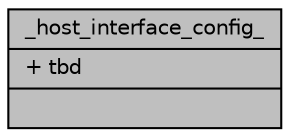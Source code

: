 digraph "_host_interface_config_"
{
  edge [fontname="Helvetica",fontsize="10",labelfontname="Helvetica",labelfontsize="10"];
  node [fontname="Helvetica",fontsize="10",shape=record];
  Node1 [label="{_host_interface_config_\n|+ tbd\l|}",height=0.2,width=0.4,color="black", fillcolor="grey75", style="filled", fontcolor="black"];
}
